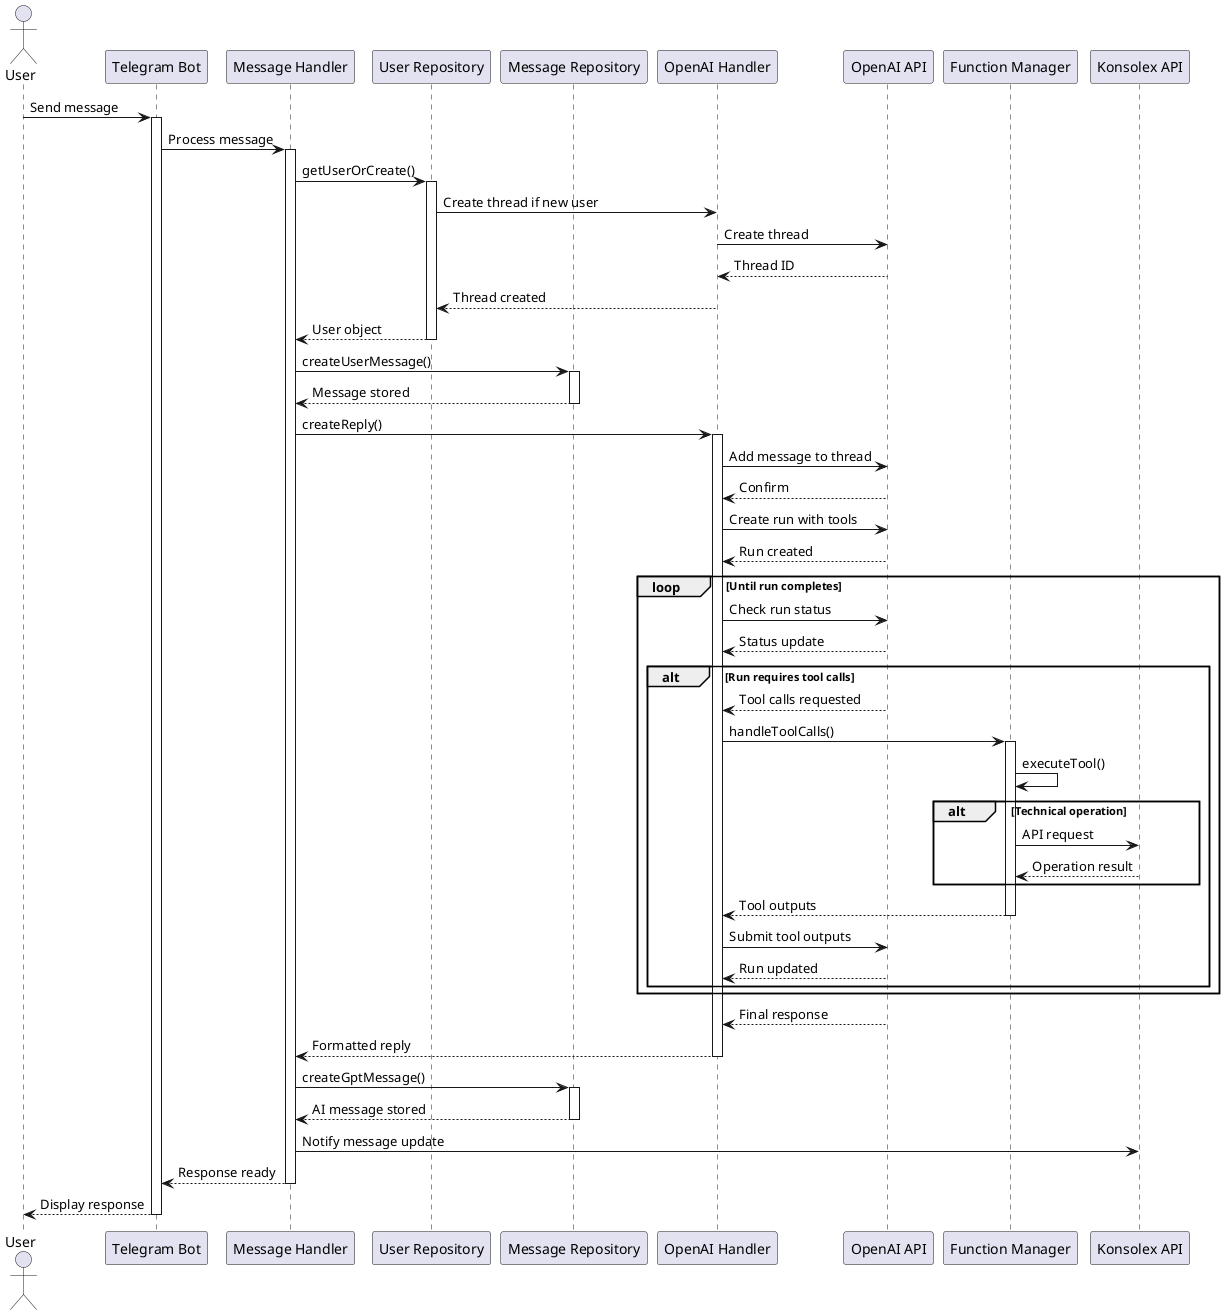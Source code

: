 @startuml Conversation Sequence Diagram

actor User
participant "Telegram Bot" as TgBot
participant "Message Handler" as Handler
participant "User Repository" as UserRepo
participant "Message Repository" as MsgRepo
participant "OpenAI Handler" as OpenAI
participant "OpenAI API" as API
participant "Function Manager" as Functions
participant "Konsolex API" as Konsolex

User -> TgBot: Send message
activate TgBot

TgBot -> Handler: Process message
activate Handler

Handler -> UserRepo: getUserOrCreate()
activate UserRepo
UserRepo -> OpenAI: Create thread if new user
OpenAI -> API: Create thread
API --> OpenAI: Thread ID
OpenAI --> UserRepo: Thread created
UserRepo --> Handler: User object
deactivate UserRepo

Handler -> MsgRepo: createUserMessage()
activate MsgRepo
MsgRepo --> Handler: Message stored
deactivate MsgRepo

Handler -> OpenAI: createReply()
activate OpenAI

OpenAI -> API: Add message to thread
API --> OpenAI: Confirm

OpenAI -> API: Create run with tools
API --> OpenAI: Run created

loop Until run completes
  OpenAI -> API: Check run status
  API --> OpenAI: Status update
  
  alt Run requires tool calls
    API --> OpenAI: Tool calls requested
    
    OpenAI -> Functions: handleToolCalls()
    activate Functions
    
    Functions -> Functions: executeTool()
    
    alt Technical operation
      Functions -> Konsolex: API request
      Konsolex --> Functions: Operation result
    end
    
    Functions --> OpenAI: Tool outputs
    deactivate Functions
    
    OpenAI -> API: Submit tool outputs
    API --> OpenAI: Run updated
  end
end

API --> OpenAI: Final response
OpenAI --> Handler: Formatted reply
deactivate OpenAI

Handler -> MsgRepo: createGptMessage()
activate MsgRepo
MsgRepo --> Handler: AI message stored
deactivate MsgRepo

Handler -> Konsolex: Notify message update
Handler --> TgBot: Response ready
deactivate Handler

TgBot --> User: Display response
deactivate TgBot

@enduml
